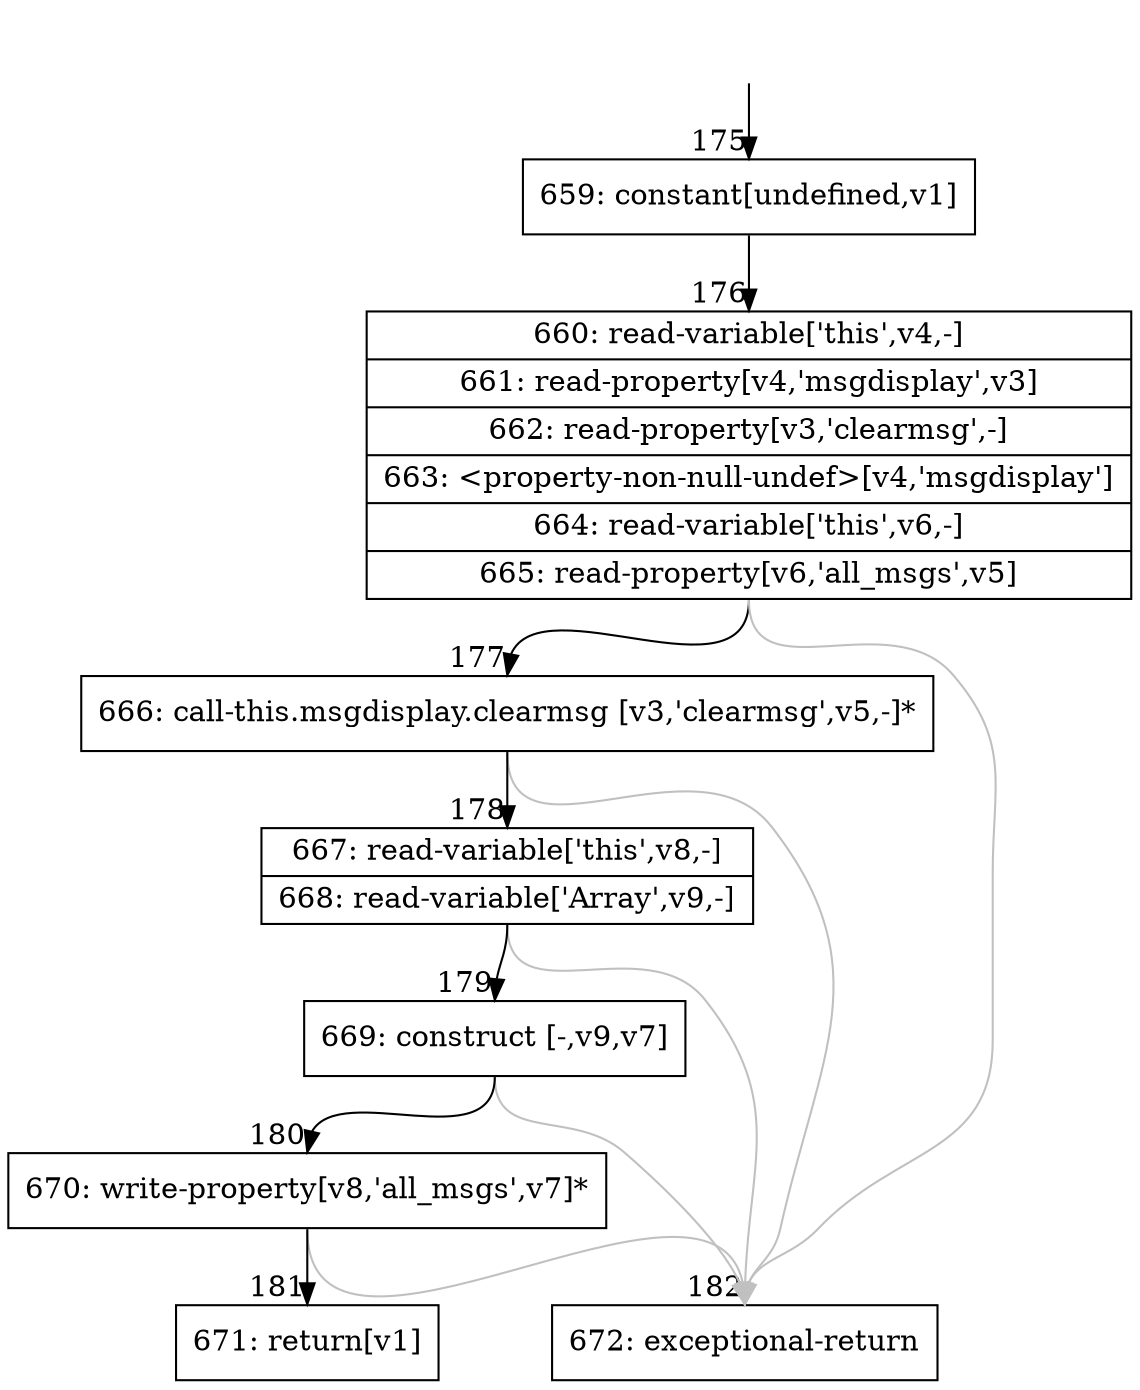 digraph {
rankdir="TD"
BB_entry17[shape=none,label=""];
BB_entry17 -> BB175 [tailport=s, headport=n, headlabel="    175"]
BB175 [shape=record label="{659: constant[undefined,v1]}" ] 
BB175 -> BB176 [tailport=s, headport=n, headlabel="      176"]
BB176 [shape=record label="{660: read-variable['this',v4,-]|661: read-property[v4,'msgdisplay',v3]|662: read-property[v3,'clearmsg',-]|663: \<property-non-null-undef\>[v4,'msgdisplay']|664: read-variable['this',v6,-]|665: read-property[v6,'all_msgs',v5]}" ] 
BB176 -> BB177 [tailport=s, headport=n, headlabel="      177"]
BB176 -> BB182 [tailport=s, headport=n, color=gray, headlabel="      182"]
BB177 [shape=record label="{666: call-this.msgdisplay.clearmsg [v3,'clearmsg',v5,-]*}" ] 
BB177 -> BB178 [tailport=s, headport=n, headlabel="      178"]
BB177 -> BB182 [tailport=s, headport=n, color=gray]
BB178 [shape=record label="{667: read-variable['this',v8,-]|668: read-variable['Array',v9,-]}" ] 
BB178 -> BB179 [tailport=s, headport=n, headlabel="      179"]
BB178 -> BB182 [tailport=s, headport=n, color=gray]
BB179 [shape=record label="{669: construct [-,v9,v7]}" ] 
BB179 -> BB180 [tailport=s, headport=n, headlabel="      180"]
BB179 -> BB182 [tailport=s, headport=n, color=gray]
BB180 [shape=record label="{670: write-property[v8,'all_msgs',v7]*}" ] 
BB180 -> BB181 [tailport=s, headport=n, headlabel="      181"]
BB180 -> BB182 [tailport=s, headport=n, color=gray]
BB181 [shape=record label="{671: return[v1]}" ] 
BB182 [shape=record label="{672: exceptional-return}" ] 
//#$~ 268
}
